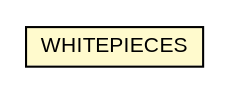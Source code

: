 #!/usr/local/bin/dot
#
# Class diagram 
# Generated by UMLGraph version R5_6 (http://www.umlgraph.org/)
#

digraph G {
	edge [fontname="arial",fontsize=10,labelfontname="arial",labelfontsize=10];
	node [fontname="arial",fontsize=10,shape=plaintext];
	nodesep=0.25;
	ranksep=0.5;
	// xml.third_party.jaxb.chessboard.dtos.WHITEPIECES
	c26649 [label=<<table title="xml.third_party.jaxb.chessboard.dtos.WHITEPIECES" border="0" cellborder="1" cellspacing="0" cellpadding="2" port="p" bgcolor="lemonChiffon" href="./WHITEPIECES.html">
		<tr><td><table border="0" cellspacing="0" cellpadding="1">
<tr><td align="center" balign="center"> WHITEPIECES </td></tr>
		</table></td></tr>
		</table>>, URL="./WHITEPIECES.html", fontname="arial", fontcolor="black", fontsize=10.0];
}

